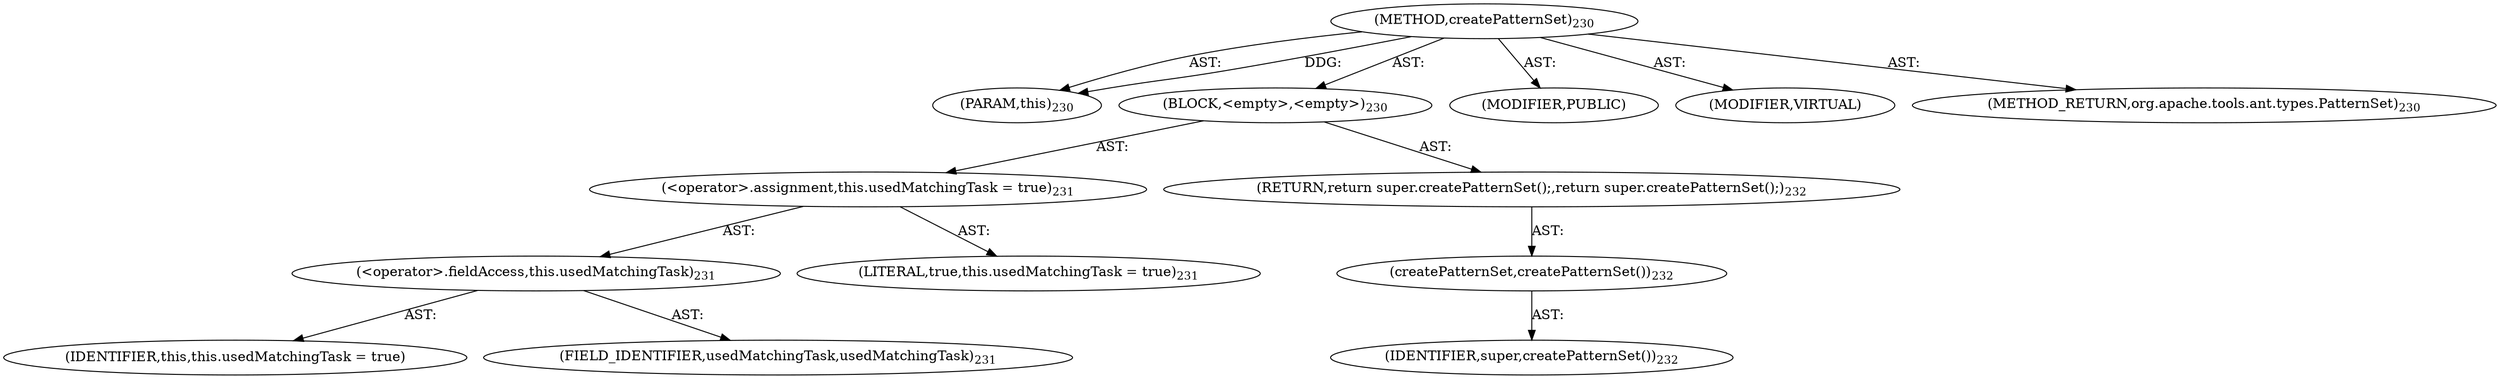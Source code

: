 digraph "createPatternSet" {  
"111669149707" [label = <(METHOD,createPatternSet)<SUB>230</SUB>> ]
"115964117013" [label = <(PARAM,this)<SUB>230</SUB>> ]
"25769803790" [label = <(BLOCK,&lt;empty&gt;,&lt;empty&gt;)<SUB>230</SUB>> ]
"30064771104" [label = <(&lt;operator&gt;.assignment,this.usedMatchingTask = true)<SUB>231</SUB>> ]
"30064771105" [label = <(&lt;operator&gt;.fieldAccess,this.usedMatchingTask)<SUB>231</SUB>> ]
"68719476793" [label = <(IDENTIFIER,this,this.usedMatchingTask = true)> ]
"55834574863" [label = <(FIELD_IDENTIFIER,usedMatchingTask,usedMatchingTask)<SUB>231</SUB>> ]
"90194313221" [label = <(LITERAL,true,this.usedMatchingTask = true)<SUB>231</SUB>> ]
"146028888068" [label = <(RETURN,return super.createPatternSet();,return super.createPatternSet();)<SUB>232</SUB>> ]
"30064771106" [label = <(createPatternSet,createPatternSet())<SUB>232</SUB>> ]
"68719476794" [label = <(IDENTIFIER,super,createPatternSet())<SUB>232</SUB>> ]
"133143986208" [label = <(MODIFIER,PUBLIC)> ]
"133143986209" [label = <(MODIFIER,VIRTUAL)> ]
"128849018891" [label = <(METHOD_RETURN,org.apache.tools.ant.types.PatternSet)<SUB>230</SUB>> ]
  "111669149707" -> "115964117013"  [ label = "AST: "] 
  "111669149707" -> "25769803790"  [ label = "AST: "] 
  "111669149707" -> "133143986208"  [ label = "AST: "] 
  "111669149707" -> "133143986209"  [ label = "AST: "] 
  "111669149707" -> "128849018891"  [ label = "AST: "] 
  "25769803790" -> "30064771104"  [ label = "AST: "] 
  "25769803790" -> "146028888068"  [ label = "AST: "] 
  "30064771104" -> "30064771105"  [ label = "AST: "] 
  "30064771104" -> "90194313221"  [ label = "AST: "] 
  "30064771105" -> "68719476793"  [ label = "AST: "] 
  "30064771105" -> "55834574863"  [ label = "AST: "] 
  "146028888068" -> "30064771106"  [ label = "AST: "] 
  "30064771106" -> "68719476794"  [ label = "AST: "] 
  "111669149707" -> "115964117013"  [ label = "DDG: "] 
}
